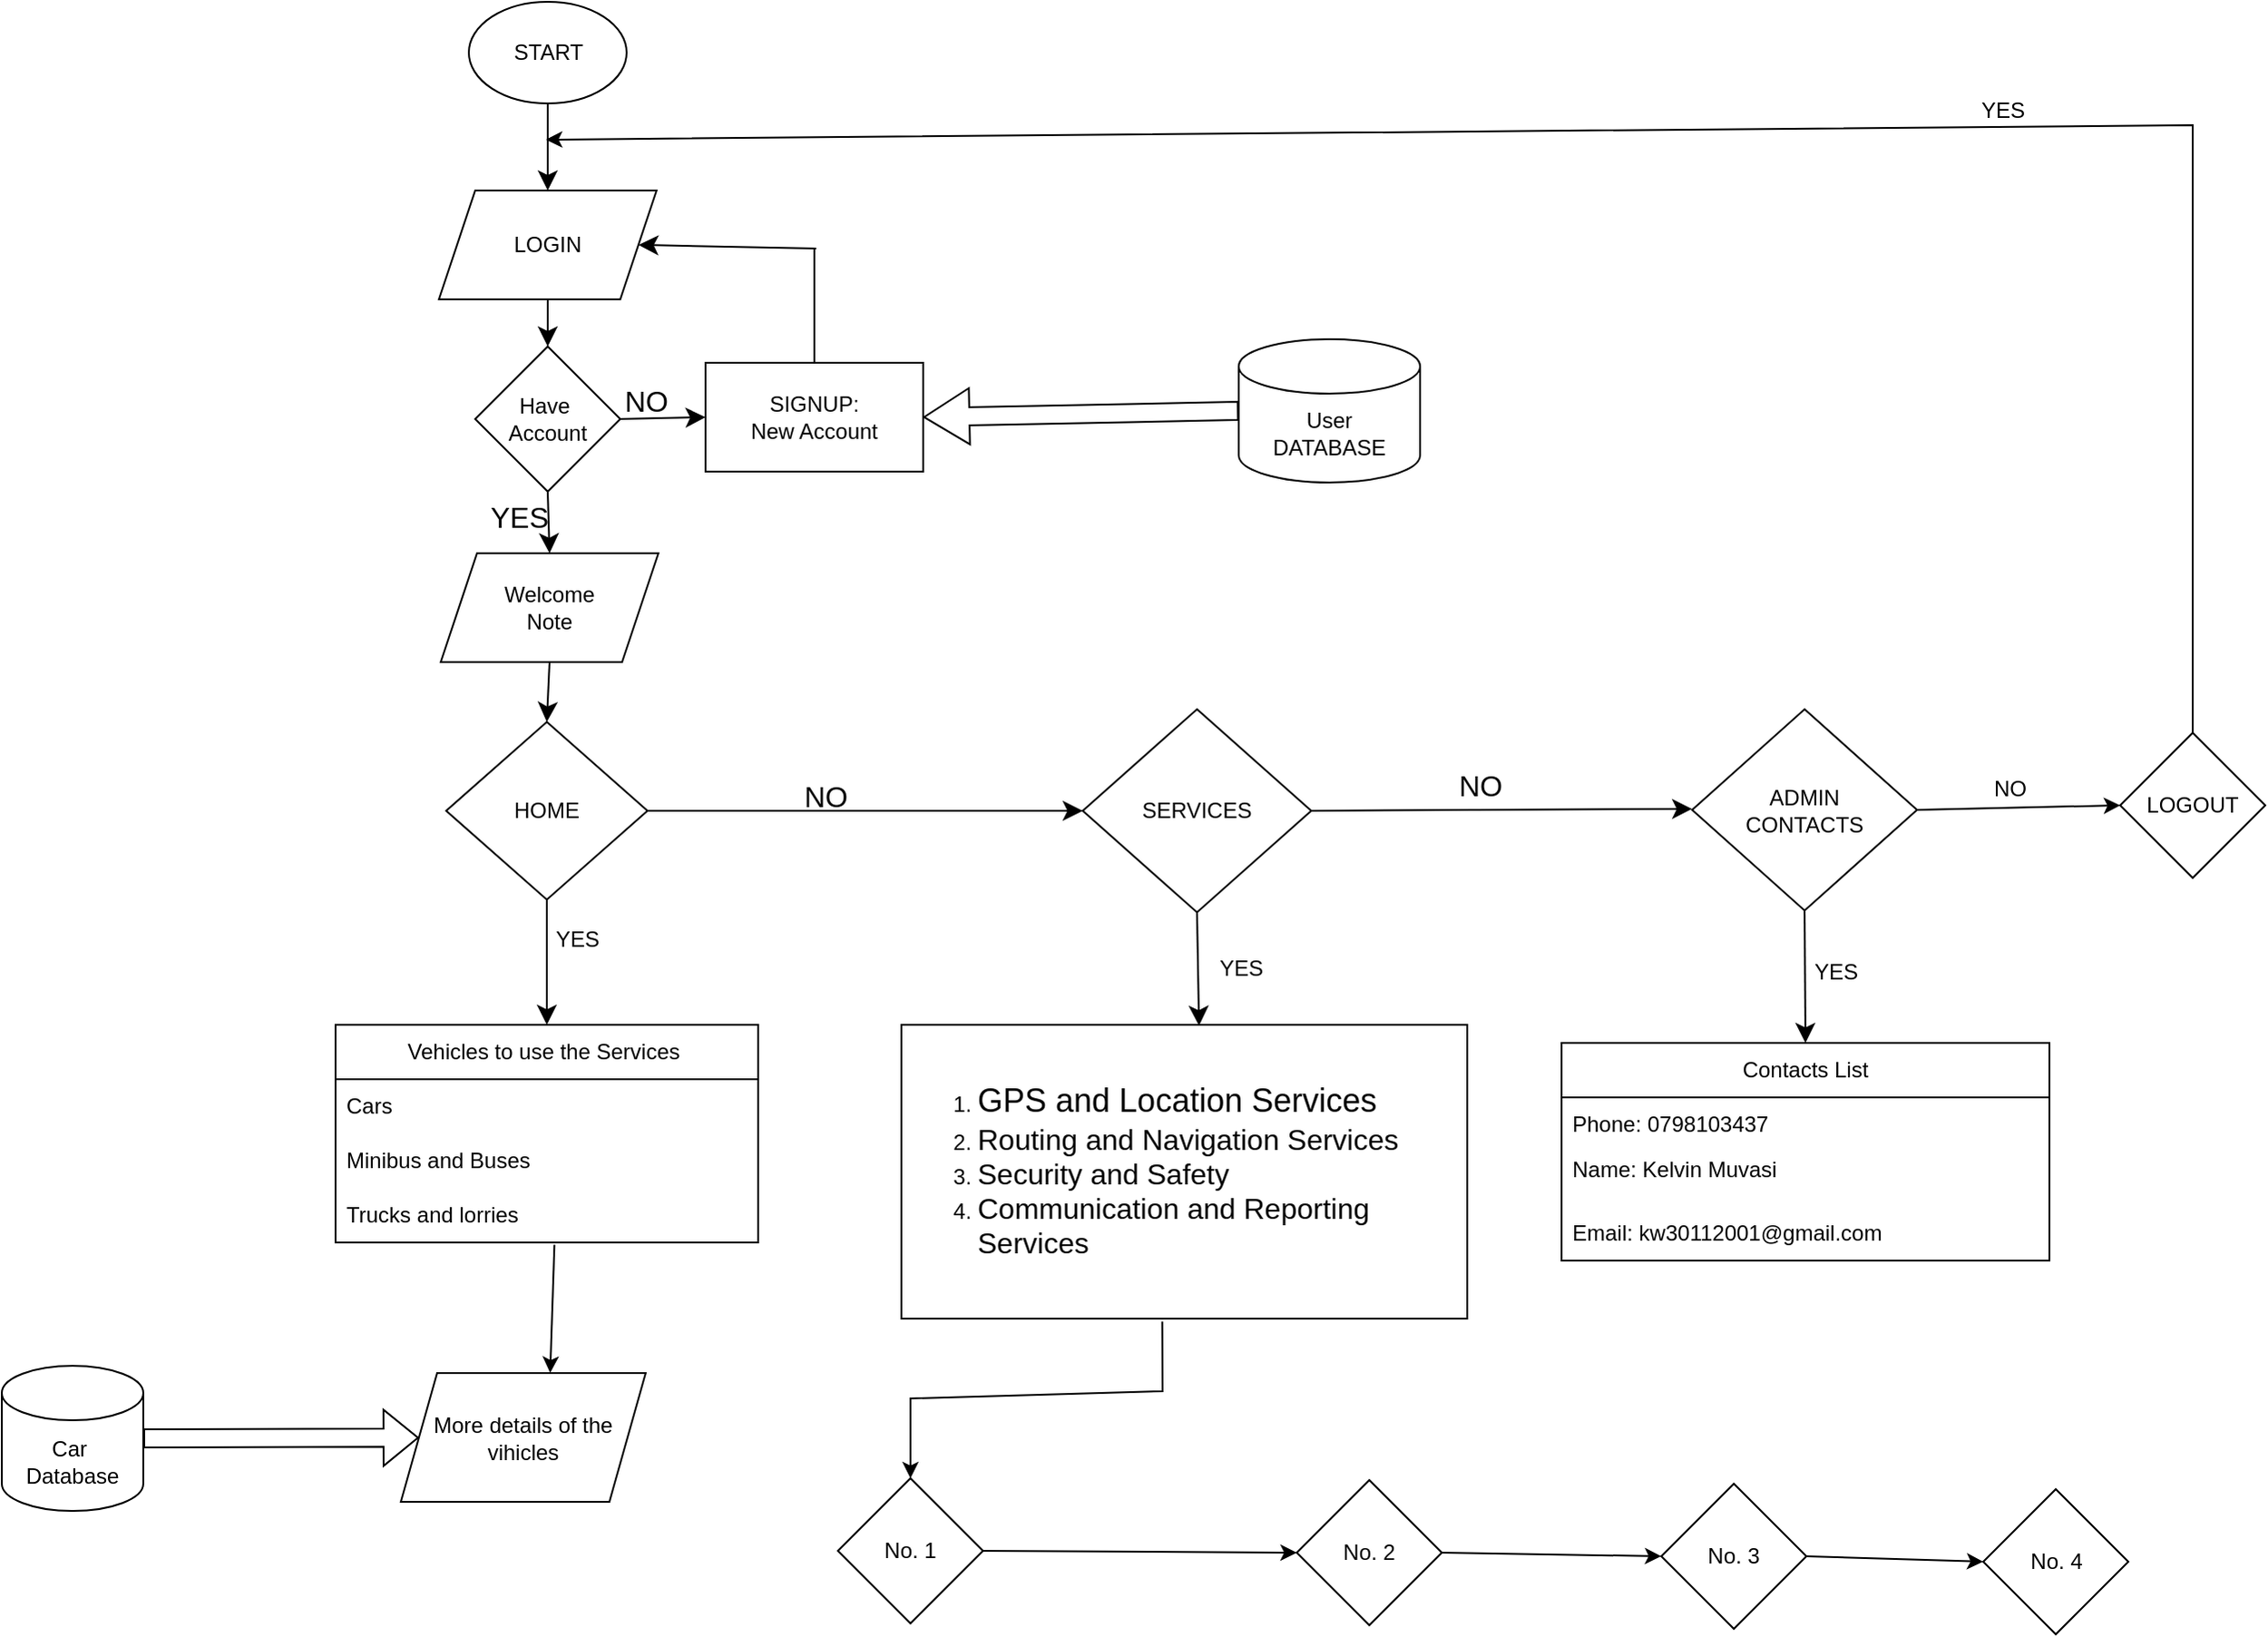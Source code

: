 <mxfile version="26.1.1">
  <diagram name="Page-1" id="h8FCs-qdNOudgXbMDDNO">
    <mxGraphModel dx="2369" dy="1405" grid="0" gridSize="10" guides="1" tooltips="1" connect="1" arrows="1" fold="1" page="0" pageScale="1" pageWidth="850" pageHeight="1100" math="0" shadow="0">
      <root>
        <mxCell id="0" />
        <mxCell id="1" parent="0" />
        <mxCell id="Swk8E9X0VXkMIztH1yjB-1" value="START" style="ellipse;whiteSpace=wrap;html=1;" parent="1" vertex="1">
          <mxGeometry x="1.5" y="-262" width="87" height="56" as="geometry" />
        </mxCell>
        <mxCell id="Swk8E9X0VXkMIztH1yjB-6" style="edgeStyle=none;curved=1;rounded=0;orthogonalLoop=1;jettySize=auto;html=1;exitX=1;exitY=0.5;exitDx=0;exitDy=0;fontSize=12;startSize=8;endSize=8;entryX=0;entryY=0.5;entryDx=0;entryDy=0;" parent="1" source="Swk8E9X0VXkMIztH1yjB-2" target="Swk8E9X0VXkMIztH1yjB-4" edge="1">
          <mxGeometry relative="1" as="geometry">
            <mxPoint x="-88" y="1" as="targetPoint" />
          </mxGeometry>
        </mxCell>
        <mxCell id="Swk8E9X0VXkMIztH1yjB-2" value="Have&amp;nbsp;&lt;div&gt;Account&lt;/div&gt;" style="rhombus;whiteSpace=wrap;html=1;" parent="1" vertex="1">
          <mxGeometry x="5" y="-72" width="80" height="80" as="geometry" />
        </mxCell>
        <mxCell id="Swk8E9X0VXkMIztH1yjB-3" value="LOGIN" style="shape=parallelogram;perimeter=parallelogramPerimeter;whiteSpace=wrap;html=1;fixedSize=1;" parent="1" vertex="1">
          <mxGeometry x="-15" y="-158" width="120" height="60" as="geometry" />
        </mxCell>
        <mxCell id="Swk8E9X0VXkMIztH1yjB-4" value="SIGNUP:&lt;div&gt;New Account&lt;/div&gt;" style="rounded=0;whiteSpace=wrap;html=1;" parent="1" vertex="1">
          <mxGeometry x="132" y="-63" width="120" height="60" as="geometry" />
        </mxCell>
        <mxCell id="Swk8E9X0VXkMIztH1yjB-5" value="&lt;div&gt;User&lt;/div&gt;DATABASE" style="shape=cylinder3;whiteSpace=wrap;html=1;boundedLbl=1;backgroundOutline=1;size=15;" parent="1" vertex="1">
          <mxGeometry x="426" y="-76" width="100" height="79" as="geometry" />
        </mxCell>
        <mxCell id="Swk8E9X0VXkMIztH1yjB-9" value="" style="group" parent="1" vertex="1" connectable="0">
          <mxGeometry x="192" y="-126" width="1" as="geometry" />
        </mxCell>
        <mxCell id="Swk8E9X0VXkMIztH1yjB-7" value="" style="endArrow=classic;html=1;rounded=0;fontSize=12;startSize=8;endSize=8;curved=1;entryX=1;entryY=0.5;entryDx=0;entryDy=0;" parent="Swk8E9X0VXkMIztH1yjB-9" target="Swk8E9X0VXkMIztH1yjB-3" edge="1">
          <mxGeometry width="50" height="50" relative="1" as="geometry">
            <mxPoint x="1" as="sourcePoint" />
            <mxPoint x="1" y="-5" as="targetPoint" />
          </mxGeometry>
        </mxCell>
        <mxCell id="Swk8E9X0VXkMIztH1yjB-8" value="" style="endArrow=none;html=1;rounded=0;fontSize=12;startSize=8;endSize=8;curved=1;entryX=0.5;entryY=0;entryDx=0;entryDy=0;" parent="Swk8E9X0VXkMIztH1yjB-9" target="Swk8E9X0VXkMIztH1yjB-4" edge="1">
          <mxGeometry width="50" height="50" relative="1" as="geometry">
            <mxPoint as="sourcePoint" />
            <mxPoint x="71" y="302" as="targetPoint" />
          </mxGeometry>
        </mxCell>
        <mxCell id="Swk8E9X0VXkMIztH1yjB-10" value="" style="endArrow=classic;html=1;rounded=0;fontSize=12;startSize=8;endSize=8;curved=1;entryX=0.5;entryY=0;entryDx=0;entryDy=0;exitX=0.5;exitY=1;exitDx=0;exitDy=0;" parent="1" source="Swk8E9X0VXkMIztH1yjB-3" target="Swk8E9X0VXkMIztH1yjB-2" edge="1">
          <mxGeometry width="50" height="50" relative="1" as="geometry">
            <mxPoint x="28" y="-99" as="sourcePoint" />
            <mxPoint x="78" y="-149" as="targetPoint" />
          </mxGeometry>
        </mxCell>
        <mxCell id="Swk8E9X0VXkMIztH1yjB-11" value="" style="endArrow=classic;html=1;rounded=0;fontSize=12;startSize=8;endSize=8;curved=1;exitX=0.5;exitY=1;exitDx=0;exitDy=0;entryX=0.5;entryY=0;entryDx=0;entryDy=0;" parent="1" source="Swk8E9X0VXkMIztH1yjB-1" target="Swk8E9X0VXkMIztH1yjB-3" edge="1">
          <mxGeometry width="50" height="50" relative="1" as="geometry">
            <mxPoint x="139" y="-191" as="sourcePoint" />
            <mxPoint x="189" y="-241" as="targetPoint" />
          </mxGeometry>
        </mxCell>
        <mxCell id="Swk8E9X0VXkMIztH1yjB-12" value="" style="shape=flexArrow;endArrow=classic;html=1;rounded=0;fontSize=12;startSize=8;endSize=8;curved=1;entryX=1;entryY=0.5;entryDx=0;entryDy=0;exitX=0;exitY=0.5;exitDx=0;exitDy=0;exitPerimeter=0;" parent="1" source="Swk8E9X0VXkMIztH1yjB-5" target="Swk8E9X0VXkMIztH1yjB-4" edge="1">
          <mxGeometry width="50" height="50" relative="1" as="geometry">
            <mxPoint x="213" y="246" as="sourcePoint" />
            <mxPoint x="263" y="196" as="targetPoint" />
          </mxGeometry>
        </mxCell>
        <mxCell id="Swk8E9X0VXkMIztH1yjB-13" value="Welcome&lt;div&gt;Note&lt;/div&gt;" style="shape=parallelogram;perimeter=parallelogramPerimeter;whiteSpace=wrap;html=1;fixedSize=1;" parent="1" vertex="1">
          <mxGeometry x="-14" y="42" width="120" height="60" as="geometry" />
        </mxCell>
        <mxCell id="Swk8E9X0VXkMIztH1yjB-14" value="" style="endArrow=classic;html=1;rounded=0;fontSize=12;startSize=8;endSize=8;curved=1;exitX=0.5;exitY=1;exitDx=0;exitDy=0;entryX=0.5;entryY=0;entryDx=0;entryDy=0;" parent="1" source="Swk8E9X0VXkMIztH1yjB-2" target="Swk8E9X0VXkMIztH1yjB-13" edge="1">
          <mxGeometry width="50" height="50" relative="1" as="geometry">
            <mxPoint x="188" y="73" as="sourcePoint" />
            <mxPoint x="238" y="23" as="targetPoint" />
          </mxGeometry>
        </mxCell>
        <mxCell id="Swk8E9X0VXkMIztH1yjB-15" value="HOME" style="rhombus;whiteSpace=wrap;html=1;" parent="1" vertex="1">
          <mxGeometry x="-11" y="135" width="111" height="98" as="geometry" />
        </mxCell>
        <mxCell id="Swk8E9X0VXkMIztH1yjB-16" value="SERVICES" style="rhombus;whiteSpace=wrap;html=1;" parent="1" vertex="1">
          <mxGeometry x="340" y="128" width="126" height="112" as="geometry" />
        </mxCell>
        <mxCell id="Swk8E9X0VXkMIztH1yjB-17" value="ADMIN&lt;div&gt;CONTACTS&lt;/div&gt;" style="rhombus;whiteSpace=wrap;html=1;" parent="1" vertex="1">
          <mxGeometry x="676" y="128" width="124" height="111" as="geometry" />
        </mxCell>
        <mxCell id="Swk8E9X0VXkMIztH1yjB-18" value="NO" style="text;html=1;align=center;verticalAlign=middle;resizable=0;points=[];autosize=1;strokeColor=none;fillColor=none;fontSize=16;" parent="1" vertex="1">
          <mxGeometry x="78.5" y="-57.5" width="41" height="31" as="geometry" />
        </mxCell>
        <mxCell id="Swk8E9X0VXkMIztH1yjB-19" value="YES" style="text;html=1;align=center;verticalAlign=middle;resizable=0;points=[];autosize=1;strokeColor=none;fillColor=none;fontSize=16;" parent="1" vertex="1">
          <mxGeometry x="4.5" y="6.5" width="49" height="31" as="geometry" />
        </mxCell>
        <mxCell id="Swk8E9X0VXkMIztH1yjB-20" value="" style="endArrow=classic;html=1;rounded=0;fontSize=12;startSize=8;endSize=8;curved=1;exitX=0.5;exitY=1;exitDx=0;exitDy=0;entryX=0.5;entryY=0;entryDx=0;entryDy=0;" parent="1" source="Swk8E9X0VXkMIztH1yjB-13" target="Swk8E9X0VXkMIztH1yjB-15" edge="1">
          <mxGeometry width="50" height="50" relative="1" as="geometry">
            <mxPoint x="-172" y="161" as="sourcePoint" />
            <mxPoint x="-122" y="111" as="targetPoint" />
          </mxGeometry>
        </mxCell>
        <mxCell id="Swk8E9X0VXkMIztH1yjB-21" value="" style="endArrow=classic;html=1;rounded=0;fontSize=12;startSize=8;endSize=8;curved=1;exitX=1;exitY=0.5;exitDx=0;exitDy=0;entryX=0;entryY=0.5;entryDx=0;entryDy=0;" parent="1" source="Swk8E9X0VXkMIztH1yjB-15" target="Swk8E9X0VXkMIztH1yjB-16" edge="1">
          <mxGeometry width="50" height="50" relative="1" as="geometry">
            <mxPoint x="213" y="246" as="sourcePoint" />
            <mxPoint x="263" y="196" as="targetPoint" />
          </mxGeometry>
        </mxCell>
        <mxCell id="Swk8E9X0VXkMIztH1yjB-22" value="" style="endArrow=classic;html=1;rounded=0;fontSize=12;startSize=8;endSize=8;curved=1;exitX=1;exitY=0.5;exitDx=0;exitDy=0;entryX=0;entryY=0.495;entryDx=0;entryDy=0;entryPerimeter=0;" parent="1" source="Swk8E9X0VXkMIztH1yjB-16" target="Swk8E9X0VXkMIztH1yjB-17" edge="1">
          <mxGeometry width="50" height="50" relative="1" as="geometry">
            <mxPoint x="213" y="246" as="sourcePoint" />
            <mxPoint x="263" y="196" as="targetPoint" />
          </mxGeometry>
        </mxCell>
        <mxCell id="Swk8E9X0VXkMIztH1yjB-23" value="NO" style="text;html=1;align=center;verticalAlign=middle;resizable=0;points=[];autosize=1;strokeColor=none;fillColor=none;fontSize=16;" parent="1" vertex="1">
          <mxGeometry x="177.5" y="160.5" width="41" height="31" as="geometry" />
        </mxCell>
        <mxCell id="Swk8E9X0VXkMIztH1yjB-24" value="NO" style="text;html=1;align=center;verticalAlign=middle;resizable=0;points=[];autosize=1;strokeColor=none;fillColor=none;fontSize=16;" parent="1" vertex="1">
          <mxGeometry x="538.5" y="154.5" width="41" height="31" as="geometry" />
        </mxCell>
        <mxCell id="Swk8E9X0VXkMIztH1yjB-25" value="" style="endArrow=classic;html=1;rounded=0;fontSize=12;startSize=8;endSize=8;curved=1;exitX=0.5;exitY=1;exitDx=0;exitDy=0;entryX=0.5;entryY=0;entryDx=0;entryDy=0;" parent="1" source="Swk8E9X0VXkMIztH1yjB-15" edge="1" target="gtXSUEFD0STUfzX80I3T-16">
          <mxGeometry width="50" height="50" relative="1" as="geometry">
            <mxPoint x="213" y="246" as="sourcePoint" />
            <mxPoint x="45" y="281" as="targetPoint" />
          </mxGeometry>
        </mxCell>
        <mxCell id="Swk8E9X0VXkMIztH1yjB-26" value="" style="endArrow=classic;html=1;rounded=0;fontSize=12;startSize=8;endSize=8;curved=1;exitX=0.5;exitY=1;exitDx=0;exitDy=0;entryX=0.526;entryY=0.003;entryDx=0;entryDy=0;entryPerimeter=0;" parent="1" source="Swk8E9X0VXkMIztH1yjB-16" edge="1" target="gtXSUEFD0STUfzX80I3T-20">
          <mxGeometry width="50" height="50" relative="1" as="geometry">
            <mxPoint x="383.0" y="240.0" as="sourcePoint" />
            <mxPoint x="442" y="302" as="targetPoint" />
          </mxGeometry>
        </mxCell>
        <mxCell id="Swk8E9X0VXkMIztH1yjB-27" value="" style="endArrow=classic;html=1;rounded=0;fontSize=12;startSize=8;endSize=8;curved=1;entryX=0.5;entryY=0;entryDx=0;entryDy=0;exitX=0.5;exitY=1;exitDx=0;exitDy=0;" parent="1" source="Swk8E9X0VXkMIztH1yjB-17" edge="1" target="gtXSUEFD0STUfzX80I3T-21">
          <mxGeometry width="50" height="50" relative="1" as="geometry">
            <mxPoint x="738" y="289" as="sourcePoint" />
            <mxPoint x="738" y="309.711" as="targetPoint" />
          </mxGeometry>
        </mxCell>
        <mxCell id="gtXSUEFD0STUfzX80I3T-4" value="LOGOUT" style="rhombus;whiteSpace=wrap;html=1;" vertex="1" parent="1">
          <mxGeometry x="912" y="141" width="80" height="80" as="geometry" />
        </mxCell>
        <mxCell id="gtXSUEFD0STUfzX80I3T-7" value="" style="endArrow=classic;html=1;rounded=0;exitX=0.5;exitY=0;exitDx=0;exitDy=0;" edge="1" parent="1" source="gtXSUEFD0STUfzX80I3T-4">
          <mxGeometry width="50" height="50" relative="1" as="geometry">
            <mxPoint x="1198" y="144" as="sourcePoint" />
            <mxPoint x="44" y="-186" as="targetPoint" />
            <Array as="points">
              <mxPoint x="952" y="-194" />
            </Array>
          </mxGeometry>
        </mxCell>
        <mxCell id="gtXSUEFD0STUfzX80I3T-10" value="" style="endArrow=classic;html=1;rounded=0;exitX=1;exitY=0.5;exitDx=0;exitDy=0;entryX=0;entryY=0.5;entryDx=0;entryDy=0;" edge="1" parent="1" source="Swk8E9X0VXkMIztH1yjB-17" target="gtXSUEFD0STUfzX80I3T-4">
          <mxGeometry width="50" height="50" relative="1" as="geometry">
            <mxPoint x="893" y="227" as="sourcePoint" />
            <mxPoint x="943" y="177" as="targetPoint" />
          </mxGeometry>
        </mxCell>
        <mxCell id="gtXSUEFD0STUfzX80I3T-11" value="NO" style="text;html=1;align=center;verticalAlign=middle;resizable=0;points=[];autosize=1;strokeColor=none;fillColor=none;" vertex="1" parent="1">
          <mxGeometry x="832.5" y="159" width="36" height="26" as="geometry" />
        </mxCell>
        <mxCell id="gtXSUEFD0STUfzX80I3T-12" value="YES" style="text;html=1;align=center;verticalAlign=middle;resizable=0;points=[];autosize=1;strokeColor=none;fillColor=none;" vertex="1" parent="1">
          <mxGeometry x="40.5" y="242" width="41" height="26" as="geometry" />
        </mxCell>
        <mxCell id="gtXSUEFD0STUfzX80I3T-13" value="YES" style="text;html=1;align=center;verticalAlign=middle;resizable=0;points=[];autosize=1;strokeColor=none;fillColor=none;" vertex="1" parent="1">
          <mxGeometry x="406" y="258" width="41" height="26" as="geometry" />
        </mxCell>
        <mxCell id="gtXSUEFD0STUfzX80I3T-14" value="YES" style="text;html=1;align=center;verticalAlign=middle;resizable=0;points=[];autosize=1;strokeColor=none;fillColor=none;" vertex="1" parent="1">
          <mxGeometry x="734" y="260" width="41" height="26" as="geometry" />
        </mxCell>
        <mxCell id="gtXSUEFD0STUfzX80I3T-15" value="YES" style="text;html=1;align=center;verticalAlign=middle;resizable=0;points=[];autosize=1;strokeColor=none;fillColor=none;" vertex="1" parent="1">
          <mxGeometry x="826" y="-215" width="41" height="26" as="geometry" />
        </mxCell>
        <mxCell id="gtXSUEFD0STUfzX80I3T-16" value="Vehicles to use the Services&amp;nbsp;" style="swimlane;fontStyle=0;childLayout=stackLayout;horizontal=1;startSize=30;horizontalStack=0;resizeParent=1;resizeParentMax=0;resizeLast=0;collapsible=1;marginBottom=0;whiteSpace=wrap;html=1;" vertex="1" parent="1">
          <mxGeometry x="-72" y="302" width="233" height="120" as="geometry" />
        </mxCell>
        <mxCell id="gtXSUEFD0STUfzX80I3T-17" value="Cars" style="text;strokeColor=none;fillColor=none;align=left;verticalAlign=middle;spacingLeft=4;spacingRight=4;overflow=hidden;points=[[0,0.5],[1,0.5]];portConstraint=eastwest;rotatable=0;whiteSpace=wrap;html=1;" vertex="1" parent="gtXSUEFD0STUfzX80I3T-16">
          <mxGeometry y="30" width="233" height="30" as="geometry" />
        </mxCell>
        <mxCell id="gtXSUEFD0STUfzX80I3T-18" value="Minibus and Buses" style="text;strokeColor=none;fillColor=none;align=left;verticalAlign=middle;spacingLeft=4;spacingRight=4;overflow=hidden;points=[[0,0.5],[1,0.5]];portConstraint=eastwest;rotatable=0;whiteSpace=wrap;html=1;" vertex="1" parent="gtXSUEFD0STUfzX80I3T-16">
          <mxGeometry y="60" width="233" height="30" as="geometry" />
        </mxCell>
        <mxCell id="gtXSUEFD0STUfzX80I3T-19" value="Trucks and lorries" style="text;strokeColor=none;fillColor=none;align=left;verticalAlign=middle;spacingLeft=4;spacingRight=4;overflow=hidden;points=[[0,0.5],[1,0.5]];portConstraint=eastwest;rotatable=0;whiteSpace=wrap;html=1;" vertex="1" parent="gtXSUEFD0STUfzX80I3T-16">
          <mxGeometry y="90" width="233" height="30" as="geometry" />
        </mxCell>
        <mxCell id="gtXSUEFD0STUfzX80I3T-20" value="&lt;ol&gt;&lt;li&gt;&lt;font style=&quot;font-size: 18px;&quot;&gt;GPS and Location Services&lt;/font&gt;&lt;/li&gt;&lt;li&gt;&lt;font size=&quot;3&quot;&gt;Routing and Navigation Services&lt;/font&gt;&lt;/li&gt;&lt;li&gt;&lt;font size=&quot;3&quot;&gt;Security and Safety&lt;/font&gt;&lt;/li&gt;&lt;li&gt;&lt;font size=&quot;3&quot;&gt;Communication and Reporting Services&lt;/font&gt;&lt;/li&gt;&lt;/ol&gt;" style="rounded=0;whiteSpace=wrap;html=1;align=left;" vertex="1" parent="1">
          <mxGeometry x="240" y="302" width="312" height="162" as="geometry" />
        </mxCell>
        <mxCell id="gtXSUEFD0STUfzX80I3T-21" value="Contacts List" style="swimlane;fontStyle=0;childLayout=stackLayout;horizontal=1;startSize=30;horizontalStack=0;resizeParent=1;resizeParentMax=0;resizeLast=0;collapsible=1;marginBottom=0;whiteSpace=wrap;html=1;" vertex="1" parent="1">
          <mxGeometry x="604" y="312" width="269" height="120" as="geometry" />
        </mxCell>
        <mxCell id="gtXSUEFD0STUfzX80I3T-23" value="Phone: 0798103437" style="text;strokeColor=none;fillColor=none;align=left;verticalAlign=middle;spacingLeft=4;spacingRight=4;overflow=hidden;points=[[0,0.5],[1,0.5]];portConstraint=eastwest;rotatable=0;whiteSpace=wrap;html=1;" vertex="1" parent="gtXSUEFD0STUfzX80I3T-21">
          <mxGeometry y="30" width="269" height="30" as="geometry" />
        </mxCell>
        <mxCell id="gtXSUEFD0STUfzX80I3T-22" value="Name: Kelvin Muvasi&lt;div&gt;&lt;br&gt;&lt;/div&gt;" style="text;strokeColor=none;fillColor=none;align=left;verticalAlign=middle;spacingLeft=4;spacingRight=4;overflow=hidden;points=[[0,0.5],[1,0.5]];portConstraint=eastwest;rotatable=0;whiteSpace=wrap;html=1;" vertex="1" parent="gtXSUEFD0STUfzX80I3T-21">
          <mxGeometry y="60" width="269" height="30" as="geometry" />
        </mxCell>
        <mxCell id="gtXSUEFD0STUfzX80I3T-24" value="Email: kw30112001@gmail.com" style="text;strokeColor=none;fillColor=none;align=left;verticalAlign=middle;spacingLeft=4;spacingRight=4;overflow=hidden;points=[[0,0.5],[1,0.5]];portConstraint=eastwest;rotatable=0;whiteSpace=wrap;html=1;" vertex="1" parent="gtXSUEFD0STUfzX80I3T-21">
          <mxGeometry y="90" width="269" height="30" as="geometry" />
        </mxCell>
        <mxCell id="gtXSUEFD0STUfzX80I3T-25" value="More details of the vihicles" style="shape=parallelogram;perimeter=parallelogramPerimeter;whiteSpace=wrap;html=1;fixedSize=1;" vertex="1" parent="1">
          <mxGeometry x="-36" y="494" width="135" height="71" as="geometry" />
        </mxCell>
        <mxCell id="gtXSUEFD0STUfzX80I3T-26" value="Car&amp;nbsp;&lt;div&gt;Database&lt;/div&gt;" style="shape=cylinder3;whiteSpace=wrap;html=1;boundedLbl=1;backgroundOutline=1;size=15;" vertex="1" parent="1">
          <mxGeometry x="-256" y="490" width="78" height="80" as="geometry" />
        </mxCell>
        <mxCell id="gtXSUEFD0STUfzX80I3T-28" value="" style="shape=flexArrow;endArrow=classic;html=1;rounded=0;exitX=1;exitY=0.5;exitDx=0;exitDy=0;exitPerimeter=0;" edge="1" parent="1" source="gtXSUEFD0STUfzX80I3T-26" target="gtXSUEFD0STUfzX80I3T-25">
          <mxGeometry width="50" height="50" relative="1" as="geometry">
            <mxPoint x="-188" y="542" as="sourcePoint" />
            <mxPoint x="-138" y="492" as="targetPoint" />
          </mxGeometry>
        </mxCell>
        <mxCell id="gtXSUEFD0STUfzX80I3T-29" value="" style="endArrow=classic;html=1;rounded=0;exitX=0.518;exitY=1.041;exitDx=0;exitDy=0;exitPerimeter=0;entryX=0.61;entryY=-0.002;entryDx=0;entryDy=0;entryPerimeter=0;" edge="1" parent="1" source="gtXSUEFD0STUfzX80I3T-19" target="gtXSUEFD0STUfzX80I3T-25">
          <mxGeometry width="50" height="50" relative="1" as="geometry">
            <mxPoint x="62" y="485" as="sourcePoint" />
            <mxPoint x="112" y="435" as="targetPoint" />
          </mxGeometry>
        </mxCell>
        <mxCell id="gtXSUEFD0STUfzX80I3T-30" value="No. 1" style="rhombus;whiteSpace=wrap;html=1;" vertex="1" parent="1">
          <mxGeometry x="205" y="552" width="80" height="80" as="geometry" />
        </mxCell>
        <mxCell id="gtXSUEFD0STUfzX80I3T-31" value="No. 2" style="rhombus;whiteSpace=wrap;html=1;" vertex="1" parent="1">
          <mxGeometry x="458" y="553" width="80" height="80" as="geometry" />
        </mxCell>
        <mxCell id="gtXSUEFD0STUfzX80I3T-32" value="No. 3" style="rhombus;whiteSpace=wrap;html=1;" vertex="1" parent="1">
          <mxGeometry x="659" y="555" width="80" height="80" as="geometry" />
        </mxCell>
        <mxCell id="gtXSUEFD0STUfzX80I3T-33" value="No. 4" style="rhombus;whiteSpace=wrap;html=1;" vertex="1" parent="1">
          <mxGeometry x="836.5" y="558" width="80" height="80" as="geometry" />
        </mxCell>
        <mxCell id="gtXSUEFD0STUfzX80I3T-34" value="" style="endArrow=classic;html=1;rounded=0;exitX=1;exitY=0.5;exitDx=0;exitDy=0;entryX=0;entryY=0.5;entryDx=0;entryDy=0;" edge="1" parent="1" source="gtXSUEFD0STUfzX80I3T-30" target="gtXSUEFD0STUfzX80I3T-31">
          <mxGeometry width="50" height="50" relative="1" as="geometry">
            <mxPoint x="419" y="588" as="sourcePoint" />
            <mxPoint x="469" y="538" as="targetPoint" />
          </mxGeometry>
        </mxCell>
        <mxCell id="gtXSUEFD0STUfzX80I3T-36" value="" style="endArrow=classic;html=1;rounded=0;exitX=1;exitY=0.5;exitDx=0;exitDy=0;entryX=0;entryY=0.5;entryDx=0;entryDy=0;" edge="1" parent="1" source="gtXSUEFD0STUfzX80I3T-31" target="gtXSUEFD0STUfzX80I3T-32">
          <mxGeometry width="50" height="50" relative="1" as="geometry">
            <mxPoint x="561" y="594" as="sourcePoint" />
            <mxPoint x="636" y="598" as="targetPoint" />
          </mxGeometry>
        </mxCell>
        <mxCell id="gtXSUEFD0STUfzX80I3T-37" value="" style="endArrow=classic;html=1;rounded=0;exitX=1;exitY=0.5;exitDx=0;exitDy=0;entryX=0;entryY=0.5;entryDx=0;entryDy=0;" edge="1" parent="1" source="gtXSUEFD0STUfzX80I3T-32" target="gtXSUEFD0STUfzX80I3T-33">
          <mxGeometry width="50" height="50" relative="1" as="geometry">
            <mxPoint x="705.5" y="589" as="sourcePoint" />
            <mxPoint x="770.5" y="585" as="targetPoint" />
          </mxGeometry>
        </mxCell>
        <mxCell id="gtXSUEFD0STUfzX80I3T-38" value="" style="endArrow=classic;html=1;rounded=0;exitX=0.461;exitY=1.01;exitDx=0;exitDy=0;exitPerimeter=0;entryX=0.5;entryY=0;entryDx=0;entryDy=0;" edge="1" parent="1" source="gtXSUEFD0STUfzX80I3T-20" target="gtXSUEFD0STUfzX80I3T-30">
          <mxGeometry width="50" height="50" relative="1" as="geometry">
            <mxPoint x="674" y="339" as="sourcePoint" />
            <mxPoint x="724" y="289" as="targetPoint" />
            <Array as="points">
              <mxPoint x="384" y="504" />
              <mxPoint x="245" y="508" />
            </Array>
          </mxGeometry>
        </mxCell>
      </root>
    </mxGraphModel>
  </diagram>
</mxfile>

